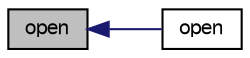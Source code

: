 digraph "open"
{
  bgcolor="transparent";
  edge [fontname="FreeSans",fontsize="10",labelfontname="FreeSans",labelfontsize="10"];
  node [fontname="FreeSans",fontsize="10",shape=record];
  rankdir="LR";
  Node1 [label="open",height=0.2,width=0.4,color="black", fillcolor="grey75", style="filled" fontcolor="black"];
  Node1 -> Node2 [dir="back",color="midnightblue",fontsize="10",style="solid",fontname="FreeSans"];
  Node2 [label="open",height=0.2,width=0.4,color="black",URL="$a00549.html#aec992196cdf3d048dc24fb5c5dbf2528",tooltip="Open all the libraries listed in the &#39;libsEntry&#39; entry in the. "];
}
